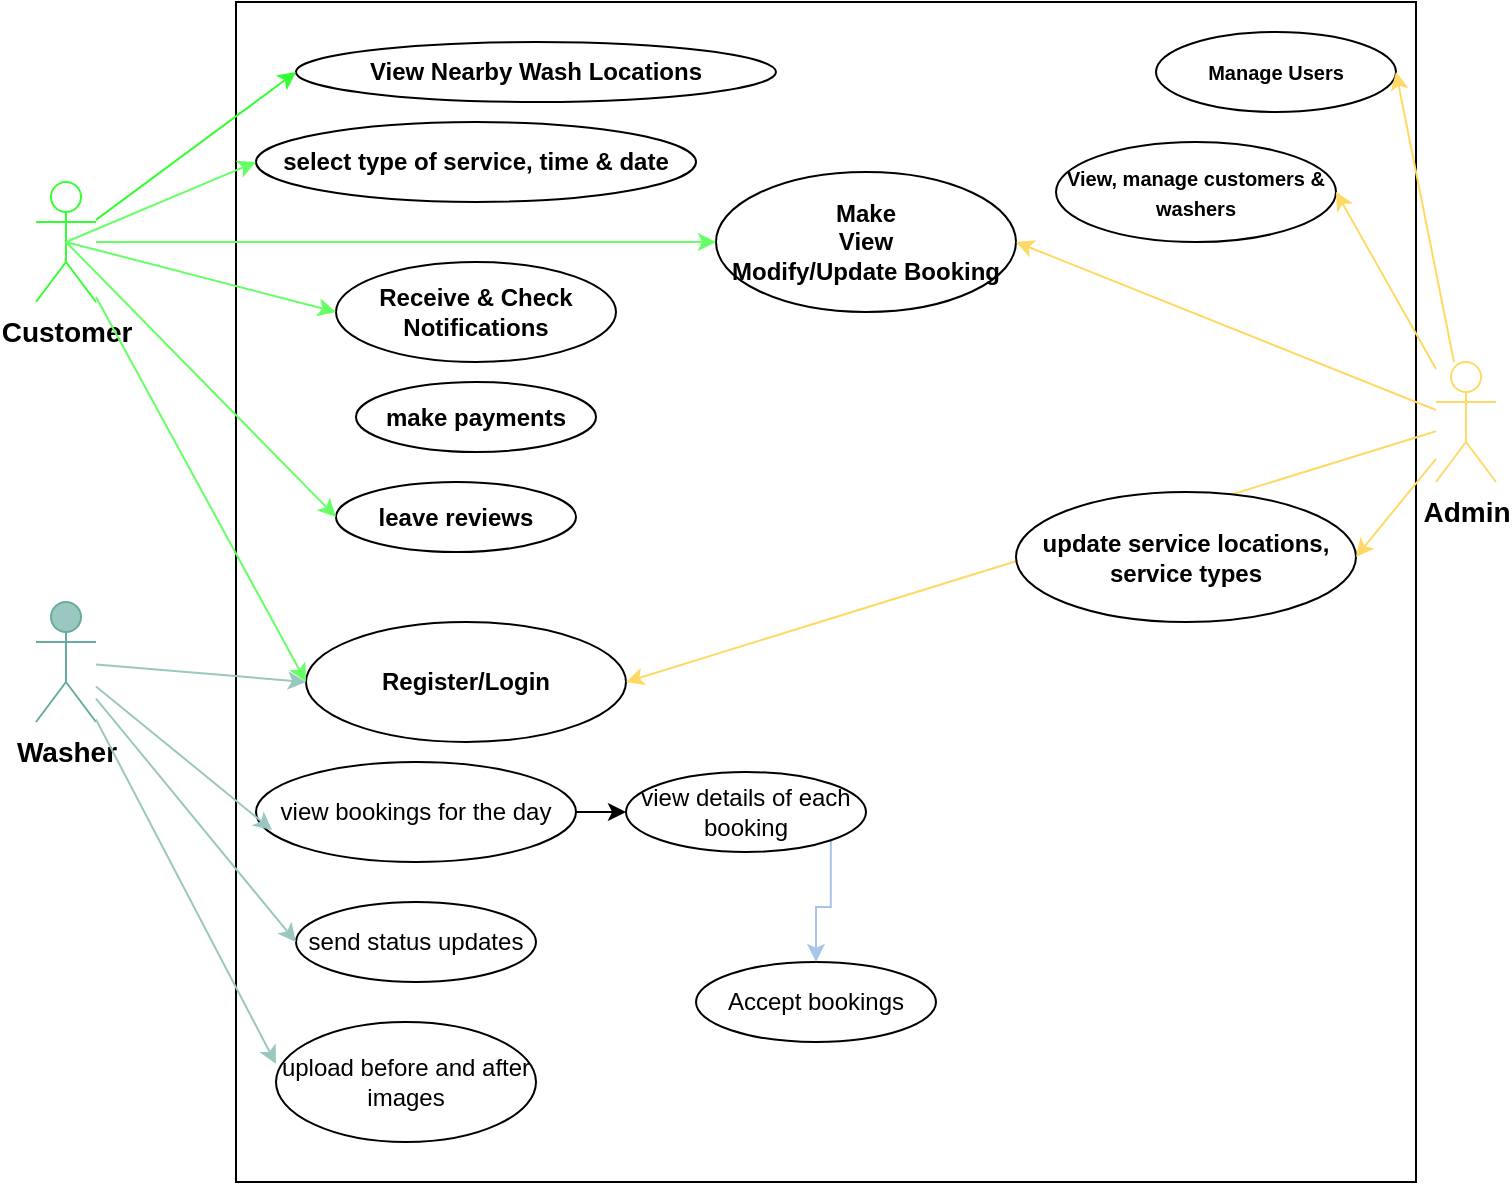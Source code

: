<mxfile version="21.0.2" type="github">
  <diagram id="iOTVsHImJYcqJJ7Q5WOm" name="Page-1">
    <mxGraphModel dx="1776" dy="637" grid="1" gridSize="10" guides="1" tooltips="1" connect="1" arrows="1" fold="1" page="1" pageScale="1" pageWidth="850" pageHeight="1100" math="0" shadow="0">
      <root>
        <mxCell id="0" />
        <mxCell id="1" parent="0" />
        <mxCell id="4GmQlw4IMuFxA4Kg5O2g-1" value="&lt;b&gt;&lt;font style=&quot;font-size: 14px;&quot;&gt;Customer&lt;/font&gt;&lt;/b&gt;" style="shape=umlActor;verticalLabelPosition=bottom;verticalAlign=top;html=1;outlineConnect=0;strokeColor=#33FF33;" parent="1" vertex="1">
          <mxGeometry x="70" y="120" width="30" height="60" as="geometry" />
        </mxCell>
        <mxCell id="4GmQlw4IMuFxA4Kg5O2g-2" value="&lt;b&gt;&lt;font style=&quot;font-size: 14px;&quot;&gt;Washer&lt;/font&gt;&lt;/b&gt;" style="shape=umlActor;verticalLabelPosition=bottom;verticalAlign=top;html=1;outlineConnect=0;strokeColor=#67AB9F;fillColor=#9AC7BF;" parent="1" vertex="1">
          <mxGeometry x="70" y="330" width="30" height="60" as="geometry" />
        </mxCell>
        <mxCell id="4GmQlw4IMuFxA4Kg5O2g-3" value="&lt;b&gt;&lt;font style=&quot;font-size: 14px;&quot;&gt;Admin&lt;/font&gt;&lt;/b&gt;" style="shape=umlActor;verticalLabelPosition=bottom;verticalAlign=top;html=1;outlineConnect=0;strokeColor=#FFD966;" parent="1" vertex="1">
          <mxGeometry x="770" y="210" width="30" height="60" as="geometry" />
        </mxCell>
        <mxCell id="4GmQlw4IMuFxA4Kg5O2g-4" value="" style="whiteSpace=wrap;html=1;aspect=fixed;" parent="1" vertex="1">
          <mxGeometry x="170" y="30" width="590" height="590" as="geometry" />
        </mxCell>
        <mxCell id="4GmQlw4IMuFxA4Kg5O2g-7" value="&lt;b&gt;Register/Login&lt;/b&gt;" style="ellipse;whiteSpace=wrap;html=1;" parent="1" vertex="1">
          <mxGeometry x="205" y="340" width="160" height="60" as="geometry" />
        </mxCell>
        <mxCell id="4GmQlw4IMuFxA4Kg5O2g-8" value="" style="endArrow=classic;html=1;rounded=0;entryX=0;entryY=0.5;entryDx=0;entryDy=0;strokeColor=#66FF66;" parent="1" source="4GmQlw4IMuFxA4Kg5O2g-1" target="4GmQlw4IMuFxA4Kg5O2g-7" edge="1">
          <mxGeometry width="50" height="50" relative="1" as="geometry">
            <mxPoint x="120" y="180" as="sourcePoint" />
            <mxPoint x="340" y="70" as="targetPoint" />
          </mxGeometry>
        </mxCell>
        <mxCell id="4GmQlw4IMuFxA4Kg5O2g-10" value="" style="endArrow=classic;html=1;rounded=0;entryX=1;entryY=0.5;entryDx=0;entryDy=0;strokeColor=#FFD966;" parent="1" source="4GmQlw4IMuFxA4Kg5O2g-3" target="4GmQlw4IMuFxA4Kg5O2g-7" edge="1">
          <mxGeometry width="50" height="50" relative="1" as="geometry">
            <mxPoint x="490" y="110" as="sourcePoint" />
            <mxPoint x="540" y="60" as="targetPoint" />
          </mxGeometry>
        </mxCell>
        <mxCell id="4GmQlw4IMuFxA4Kg5O2g-11" value="" style="endArrow=classic;html=1;rounded=0;entryX=0;entryY=0.5;entryDx=0;entryDy=0;strokeColor=#9AC7BF;" parent="1" source="4GmQlw4IMuFxA4Kg5O2g-2" target="4GmQlw4IMuFxA4Kg5O2g-7" edge="1">
          <mxGeometry width="50" height="50" relative="1" as="geometry">
            <mxPoint x="90" y="370" as="sourcePoint" />
            <mxPoint x="170" y="120" as="targetPoint" />
          </mxGeometry>
        </mxCell>
        <mxCell id="4GmQlw4IMuFxA4Kg5O2g-12" value="&lt;b&gt;Make&lt;br&gt;View&lt;br&gt;Modify/Update Booking&lt;/b&gt;" style="ellipse;whiteSpace=wrap;html=1;" parent="1" vertex="1">
          <mxGeometry x="410" y="115" width="150" height="70" as="geometry" />
        </mxCell>
        <mxCell id="4GmQlw4IMuFxA4Kg5O2g-14" value="&lt;font style=&quot;font-size: 10px;&quot;&gt;&lt;b&gt;Manage Users&lt;/b&gt;&lt;/font&gt;" style="ellipse;whiteSpace=wrap;html=1;" parent="1" vertex="1">
          <mxGeometry x="630" y="45" width="120" height="40" as="geometry" />
        </mxCell>
        <mxCell id="4GmQlw4IMuFxA4Kg5O2g-15" value="&lt;b&gt;Receive &amp;amp; Check Notifications&lt;/b&gt;" style="ellipse;whiteSpace=wrap;html=1;" parent="1" vertex="1">
          <mxGeometry x="220" y="160" width="140" height="50" as="geometry" />
        </mxCell>
        <mxCell id="4GmQlw4IMuFxA4Kg5O2g-16" value="Accept bookings" style="ellipse;whiteSpace=wrap;html=1;" parent="1" vertex="1">
          <mxGeometry x="400" y="510" width="120" height="40" as="geometry" />
        </mxCell>
        <mxCell id="4GmQlw4IMuFxA4Kg5O2g-17" value="&lt;b&gt;View Nearby Wash Locations&lt;/b&gt;" style="ellipse;whiteSpace=wrap;html=1;" parent="1" vertex="1">
          <mxGeometry x="200" y="50" width="240" height="30" as="geometry" />
        </mxCell>
        <mxCell id="4GmQlw4IMuFxA4Kg5O2g-18" value="" style="endArrow=classic;html=1;rounded=0;strokeColor=#66FF66;" parent="1" target="4GmQlw4IMuFxA4Kg5O2g-12" edge="1" source="4GmQlw4IMuFxA4Kg5O2g-1">
          <mxGeometry width="50" height="50" relative="1" as="geometry">
            <mxPoint x="100" y="140" as="sourcePoint" />
            <mxPoint x="290" y="180" as="targetPoint" />
          </mxGeometry>
        </mxCell>
        <mxCell id="4GmQlw4IMuFxA4Kg5O2g-19" value="" style="endArrow=classic;html=1;rounded=0;entryX=1;entryY=0.5;entryDx=0;entryDy=0;strokeColor=#FFD966;" parent="1" target="4GmQlw4IMuFxA4Kg5O2g-12" edge="1" source="4GmQlw4IMuFxA4Kg5O2g-3">
          <mxGeometry width="50" height="50" relative="1" as="geometry">
            <mxPoint x="770" y="230" as="sourcePoint" />
            <mxPoint x="770" y="140" as="targetPoint" />
          </mxGeometry>
        </mxCell>
        <mxCell id="4GmQlw4IMuFxA4Kg5O2g-20" value="" style="endArrow=classic;html=1;rounded=0;entryX=0;entryY=0.5;entryDx=0;entryDy=0;strokeColor=#33FF33;" parent="1" target="4GmQlw4IMuFxA4Kg5O2g-17" edge="1" source="4GmQlw4IMuFxA4Kg5O2g-1">
          <mxGeometry width="50" height="50" relative="1" as="geometry">
            <mxPoint x="100" y="140" as="sourcePoint" />
            <mxPoint x="230" y="90" as="targetPoint" />
          </mxGeometry>
        </mxCell>
        <mxCell id="hNha6EeGuTmW_sxfGWdX-1" value="&lt;font style=&quot;font-size: 10px;&quot;&gt;&lt;b&gt;View, manage customers &amp;amp; washers&lt;/b&gt;&lt;/font&gt;" style="ellipse;whiteSpace=wrap;html=1;" vertex="1" parent="1">
          <mxGeometry x="580" y="100" width="140" height="50" as="geometry" />
        </mxCell>
        <mxCell id="hNha6EeGuTmW_sxfGWdX-2" value="&lt;font style=&quot;font-size: 12px;&quot;&gt;&lt;b style=&quot;&quot;&gt;select type of service, time &amp;amp; date&lt;/b&gt;&lt;/font&gt;" style="ellipse;whiteSpace=wrap;html=1;align=center;" vertex="1" parent="1">
          <mxGeometry x="180" y="90" width="220" height="40" as="geometry" />
        </mxCell>
        <mxCell id="hNha6EeGuTmW_sxfGWdX-9" style="edgeStyle=orthogonalEdgeStyle;rounded=0;orthogonalLoop=1;jettySize=auto;html=1;exitX=1;exitY=0.5;exitDx=0;exitDy=0;entryX=0;entryY=0.5;entryDx=0;entryDy=0;" edge="1" parent="1" source="hNha6EeGuTmW_sxfGWdX-5" target="hNha6EeGuTmW_sxfGWdX-6">
          <mxGeometry relative="1" as="geometry" />
        </mxCell>
        <mxCell id="hNha6EeGuTmW_sxfGWdX-5" value="view bookings for the day" style="ellipse;whiteSpace=wrap;html=1;" vertex="1" parent="1">
          <mxGeometry x="180" y="410" width="160" height="50" as="geometry" />
        </mxCell>
        <mxCell id="hNha6EeGuTmW_sxfGWdX-8" style="edgeStyle=orthogonalEdgeStyle;rounded=0;orthogonalLoop=1;jettySize=auto;html=1;exitX=1;exitY=1;exitDx=0;exitDy=0;strokeColor=#A9C4EB;" edge="1" parent="1" source="hNha6EeGuTmW_sxfGWdX-6" target="4GmQlw4IMuFxA4Kg5O2g-16">
          <mxGeometry relative="1" as="geometry" />
        </mxCell>
        <mxCell id="hNha6EeGuTmW_sxfGWdX-6" value="view details of each booking" style="ellipse;whiteSpace=wrap;html=1;" vertex="1" parent="1">
          <mxGeometry x="365" y="415" width="120" height="40" as="geometry" />
        </mxCell>
        <mxCell id="hNha6EeGuTmW_sxfGWdX-7" value="send status updates" style="ellipse;whiteSpace=wrap;html=1;" vertex="1" parent="1">
          <mxGeometry x="200" y="480" width="120" height="40" as="geometry" />
        </mxCell>
        <mxCell id="hNha6EeGuTmW_sxfGWdX-10" value="upload before and after images" style="ellipse;whiteSpace=wrap;html=1;" vertex="1" parent="1">
          <mxGeometry x="190" y="540" width="130" height="60" as="geometry" />
        </mxCell>
        <mxCell id="hNha6EeGuTmW_sxfGWdX-11" value="&lt;font style=&quot;font-size: 12px;&quot;&gt;&lt;b&gt;update service locations, service types&lt;/b&gt;&lt;/font&gt;" style="ellipse;whiteSpace=wrap;html=1;" vertex="1" parent="1">
          <mxGeometry x="560" y="275" width="170" height="65" as="geometry" />
        </mxCell>
        <mxCell id="hNha6EeGuTmW_sxfGWdX-12" value="" style="endArrow=classic;html=1;rounded=0;entryX=0;entryY=0.5;entryDx=0;entryDy=0;strokeColor=#9AC7BF;" edge="1" parent="1" source="4GmQlw4IMuFxA4Kg5O2g-2" target="hNha6EeGuTmW_sxfGWdX-7">
          <mxGeometry width="50" height="50" relative="1" as="geometry">
            <mxPoint x="110" y="360" as="sourcePoint" />
            <mxPoint x="245" y="310" as="targetPoint" />
          </mxGeometry>
        </mxCell>
        <mxCell id="hNha6EeGuTmW_sxfGWdX-13" value="" style="endArrow=classic;html=1;rounded=0;entryX=0.05;entryY=0.68;entryDx=0;entryDy=0;strokeColor=#9AC7BF;entryPerimeter=0;" edge="1" parent="1" source="4GmQlw4IMuFxA4Kg5O2g-2" target="hNha6EeGuTmW_sxfGWdX-5">
          <mxGeometry width="50" height="50" relative="1" as="geometry">
            <mxPoint x="100" y="350" as="sourcePoint" />
            <mxPoint x="255" y="320" as="targetPoint" />
          </mxGeometry>
        </mxCell>
        <mxCell id="hNha6EeGuTmW_sxfGWdX-14" value="" style="endArrow=classic;html=1;rounded=0;entryX=0;entryY=0.35;entryDx=0;entryDy=0;strokeColor=#9AC7BF;entryPerimeter=0;" edge="1" parent="1" source="4GmQlw4IMuFxA4Kg5O2g-2" target="hNha6EeGuTmW_sxfGWdX-10">
          <mxGeometry width="50" height="50" relative="1" as="geometry">
            <mxPoint x="110" y="360" as="sourcePoint" />
            <mxPoint x="210" y="505" as="targetPoint" />
          </mxGeometry>
        </mxCell>
        <mxCell id="hNha6EeGuTmW_sxfGWdX-15" value="" style="endArrow=classic;html=1;rounded=0;entryX=1;entryY=0.5;entryDx=0;entryDy=0;strokeColor=#FFD966;" edge="1" parent="1" source="4GmQlw4IMuFxA4Kg5O2g-3" target="4GmQlw4IMuFxA4Kg5O2g-14">
          <mxGeometry width="50" height="50" relative="1" as="geometry">
            <mxPoint x="780" y="240" as="sourcePoint" />
            <mxPoint x="540" y="220" as="targetPoint" />
          </mxGeometry>
        </mxCell>
        <mxCell id="hNha6EeGuTmW_sxfGWdX-16" value="" style="endArrow=classic;html=1;rounded=0;entryX=1;entryY=0.5;entryDx=0;entryDy=0;strokeColor=#FFD966;" edge="1" parent="1" source="4GmQlw4IMuFxA4Kg5O2g-3" target="hNha6EeGuTmW_sxfGWdX-1">
          <mxGeometry width="50" height="50" relative="1" as="geometry">
            <mxPoint x="790" y="250" as="sourcePoint" />
            <mxPoint x="550" y="230" as="targetPoint" />
          </mxGeometry>
        </mxCell>
        <mxCell id="hNha6EeGuTmW_sxfGWdX-17" value="" style="endArrow=classic;html=1;rounded=0;entryX=1;entryY=0.5;entryDx=0;entryDy=0;strokeColor=#FFD966;" edge="1" parent="1" source="4GmQlw4IMuFxA4Kg5O2g-3" target="hNha6EeGuTmW_sxfGWdX-11">
          <mxGeometry width="50" height="50" relative="1" as="geometry">
            <mxPoint x="800" y="260" as="sourcePoint" />
            <mxPoint x="560" y="240" as="targetPoint" />
          </mxGeometry>
        </mxCell>
        <mxCell id="hNha6EeGuTmW_sxfGWdX-18" value="" style="endArrow=classic;html=1;rounded=0;exitX=0.5;exitY=0.5;exitDx=0;exitDy=0;exitPerimeter=0;entryX=0;entryY=0.5;entryDx=0;entryDy=0;strokeColor=#66FF66;" edge="1" parent="1" source="4GmQlw4IMuFxA4Kg5O2g-1" target="4GmQlw4IMuFxA4Kg5O2g-15">
          <mxGeometry width="50" height="50" relative="1" as="geometry">
            <mxPoint x="110" y="150" as="sourcePoint" />
            <mxPoint x="245" y="310" as="targetPoint" />
          </mxGeometry>
        </mxCell>
        <mxCell id="hNha6EeGuTmW_sxfGWdX-19" value="" style="endArrow=classic;html=1;rounded=0;strokeColor=#66FF66;entryX=0;entryY=0.5;entryDx=0;entryDy=0;exitX=0.5;exitY=0.5;exitDx=0;exitDy=0;exitPerimeter=0;" edge="1" parent="1" source="4GmQlw4IMuFxA4Kg5O2g-1" target="hNha6EeGuTmW_sxfGWdX-2">
          <mxGeometry width="50" height="50" relative="1" as="geometry">
            <mxPoint x="110" y="162" as="sourcePoint" />
            <mxPoint x="394" y="209" as="targetPoint" />
          </mxGeometry>
        </mxCell>
        <mxCell id="hNha6EeGuTmW_sxfGWdX-20" value="&lt;b&gt;leave reviews&lt;/b&gt;" style="ellipse;whiteSpace=wrap;html=1;align=center;" vertex="1" parent="1">
          <mxGeometry x="220" y="270" width="120" height="35" as="geometry" />
        </mxCell>
        <mxCell id="hNha6EeGuTmW_sxfGWdX-21" value="" style="endArrow=classic;html=1;rounded=0;entryX=0;entryY=0.5;entryDx=0;entryDy=0;strokeColor=#66FF66;exitX=0.5;exitY=0.5;exitDx=0;exitDy=0;exitPerimeter=0;" edge="1" parent="1" source="4GmQlw4IMuFxA4Kg5O2g-1" target="hNha6EeGuTmW_sxfGWdX-20">
          <mxGeometry width="50" height="50" relative="1" as="geometry">
            <mxPoint x="110" y="175" as="sourcePoint" />
            <mxPoint x="245" y="310" as="targetPoint" />
          </mxGeometry>
        </mxCell>
        <mxCell id="hNha6EeGuTmW_sxfGWdX-22" value="&lt;b&gt;make payments&lt;/b&gt;" style="ellipse;whiteSpace=wrap;html=1;align=center;" vertex="1" parent="1">
          <mxGeometry x="230" y="220" width="120" height="35" as="geometry" />
        </mxCell>
      </root>
    </mxGraphModel>
  </diagram>
</mxfile>
